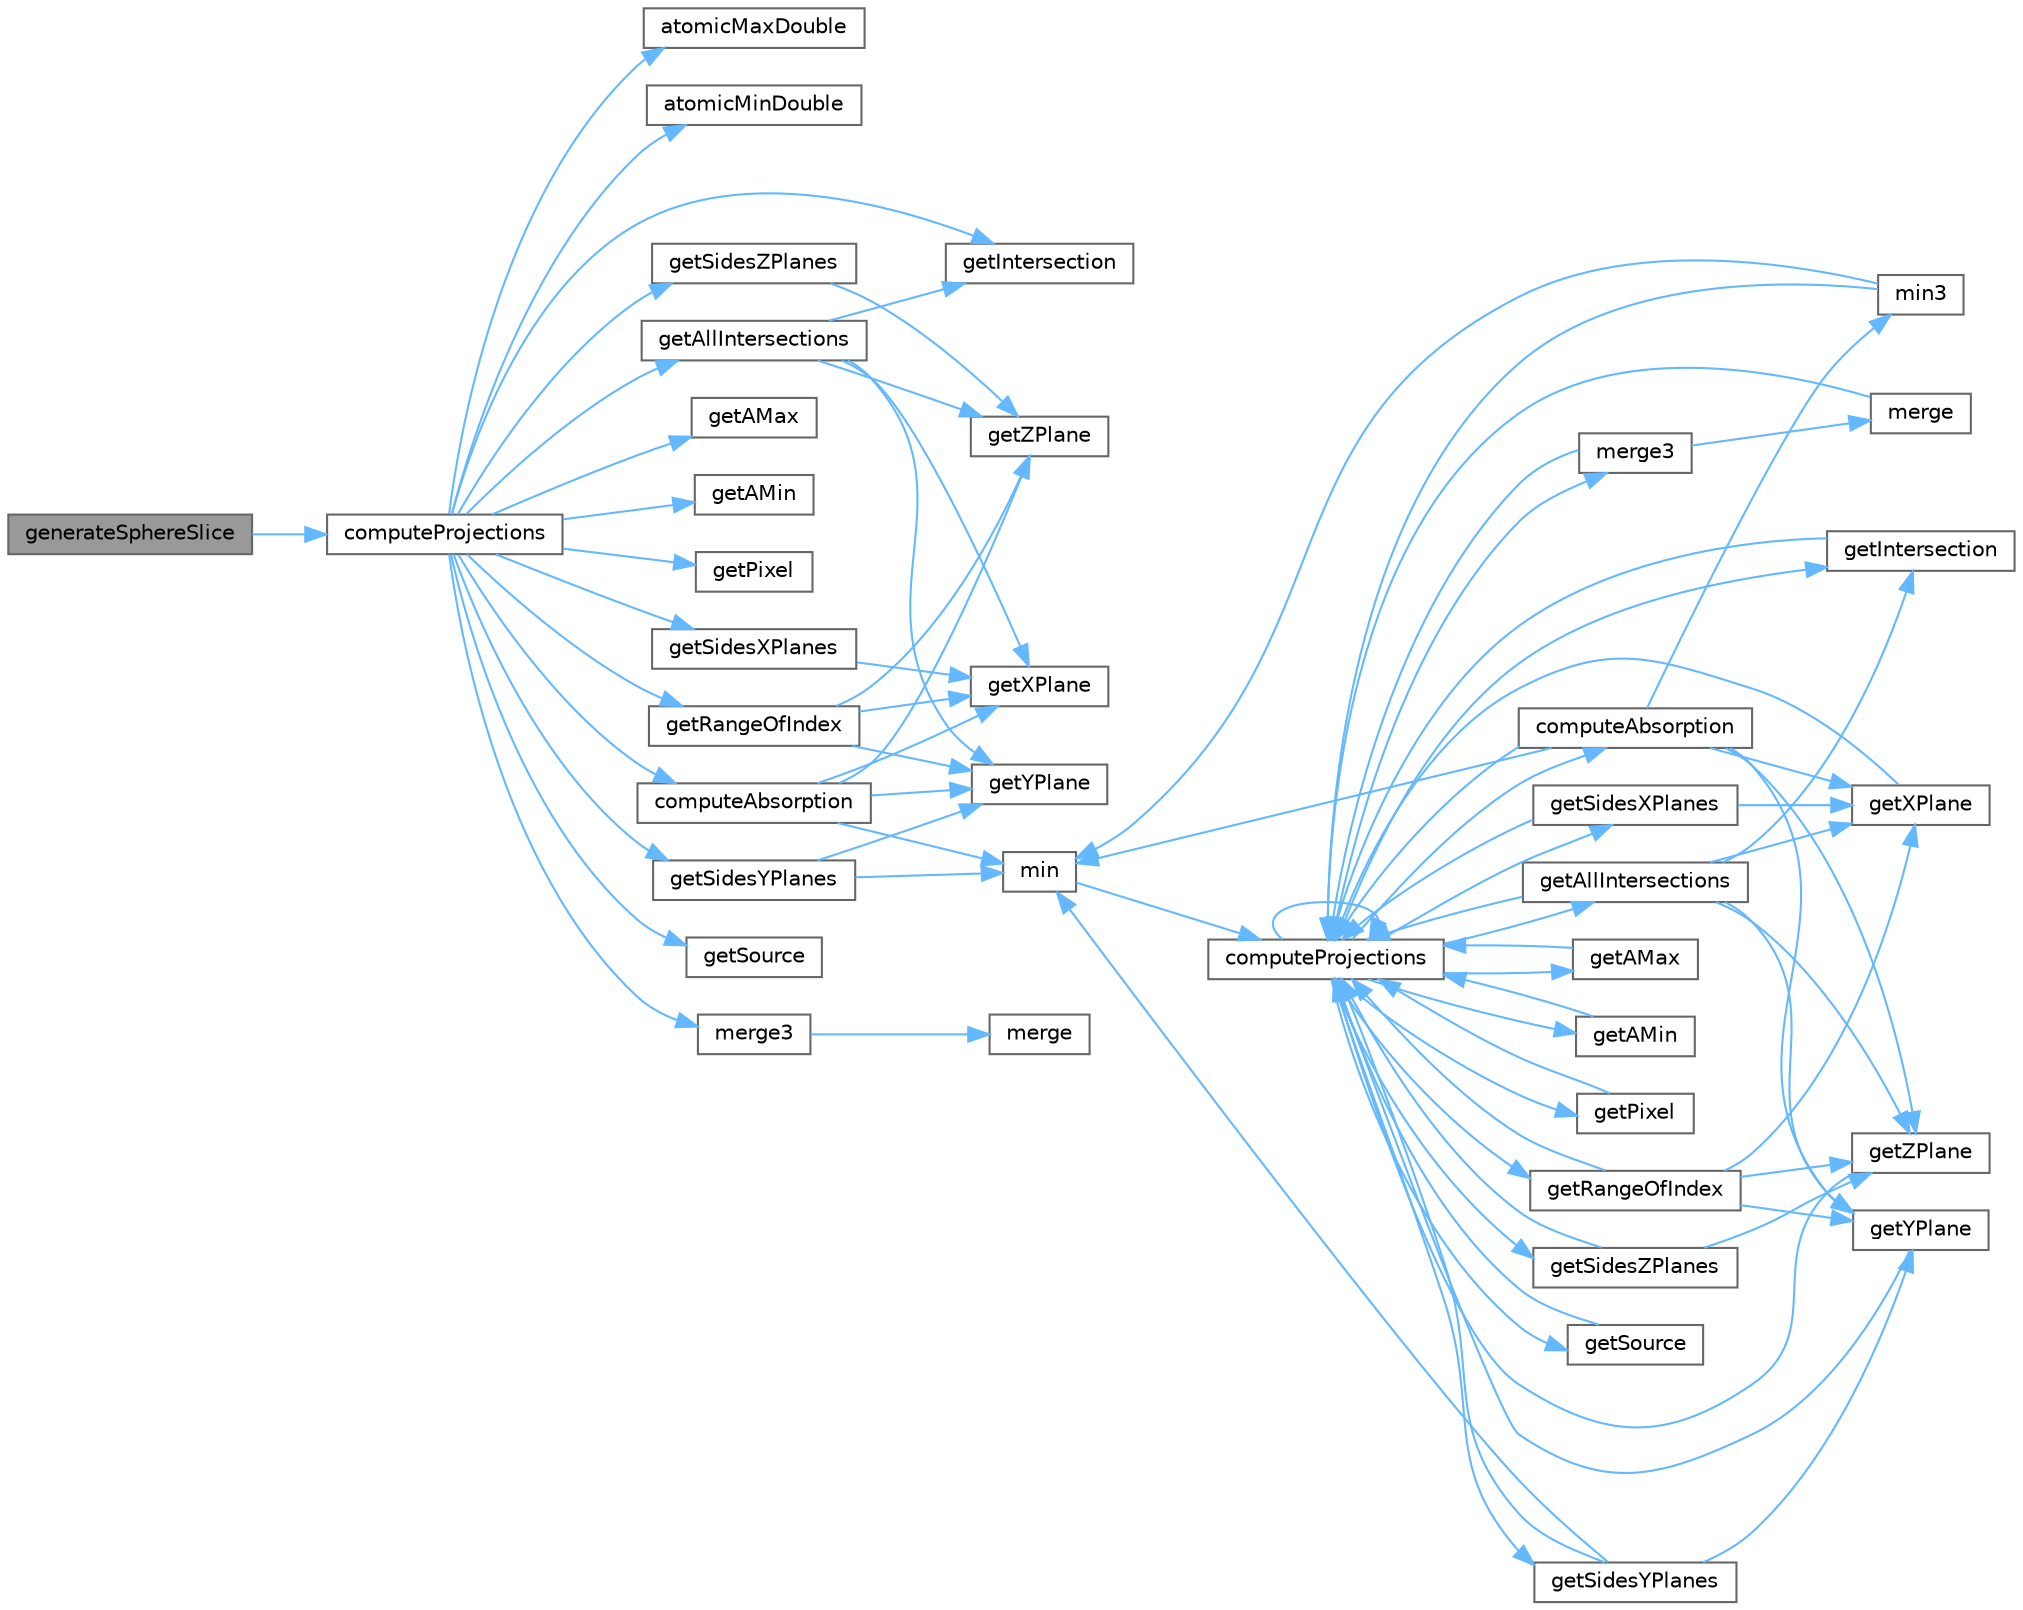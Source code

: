 digraph "generateSphereSlice"
{
 // LATEX_PDF_SIZE
  bgcolor="transparent";
  edge [fontname=Helvetica,fontsize=10,labelfontname=Helvetica,labelfontsize=10];
  node [fontname=Helvetica,fontsize=10,shape=box,height=0.2,width=0.4];
  rankdir="LR";
  Node1 [id="Node000001",label="generateSphereSlice",height=0.2,width=0.4,color="gray40", fillcolor="grey60", style="filled", fontcolor="black",tooltip="Generates a sub-section of a solid spherical object given its diameter."];
  Node1 -> Node2 [id="edge1_Node000001_Node000002",color="steelblue1",style="solid",tooltip=" "];
  Node2 [id="Node000002",label="computeProjections",height=0.2,width=0.4,color="grey40", fillcolor="white", style="filled",URL="$cuda-projection_8cu.html#a0fe2179fc4d60666b24402053c4fb3e3",tooltip="Computes the projection of a sub-section of the object into the detector for each source position on ..."];
  Node2 -> Node3 [id="edge2_Node000002_Node000003",color="steelblue1",style="solid",tooltip=" "];
  Node3 [id="Node000003",label="atomicMaxDouble",height=0.2,width=0.4,color="grey40", fillcolor="white", style="filled",URL="$cuda-projection_8cu.html#a3fd79c0584c62772fe1d567661aa0027",tooltip="Atomically sets addr value to value if it is greater."];
  Node2 -> Node4 [id="edge3_Node000002_Node000004",color="steelblue1",style="solid",tooltip=" "];
  Node4 [id="Node000004",label="atomicMinDouble",height=0.2,width=0.4,color="grey40", fillcolor="white", style="filled",URL="$cuda-projection_8cu.html#af64aeee4fe94fa937cbce91f5d34890d",tooltip="Atomically sets addr value to value if it is lower."];
  Node2 -> Node5 [id="edge4_Node000002_Node000005",color="steelblue1",style="solid",tooltip=" "];
  Node5 [id="Node000005",label="computeAbsorption",height=0.2,width=0.4,color="grey40", fillcolor="white", style="filled",URL="$cuda-projection_8cu.html#a86c152fa93089970e65e0aa8288f2cd4",tooltip="Computes the projection attenuation of the radiological path of a ray."];
  Node5 -> Node6 [id="edge5_Node000005_Node000006",color="steelblue1",style="solid",tooltip=" "];
  Node6 [id="Node000006",label="getXPlane",height=0.2,width=0.4,color="grey40", fillcolor="white", style="filled",URL="$cuda-projection_8cu.html#aa71204182baf78f56be2c28c0e885d97",tooltip="Computes the coordinate of a plane parallel relative to the YZ plane."];
  Node5 -> Node7 [id="edge6_Node000005_Node000007",color="steelblue1",style="solid",tooltip=" "];
  Node7 [id="Node000007",label="getYPlane",height=0.2,width=0.4,color="grey40", fillcolor="white", style="filled",URL="$cuda-projection_8cu.html#a9c4b397a7a49b711b4454349dbdde4ec",tooltip="Computes the coordinate of a plane parallel relative to the XZ plane."];
  Node5 -> Node8 [id="edge7_Node000005_Node000008",color="steelblue1",style="solid",tooltip=" "];
  Node8 [id="Node000008",label="getZPlane",height=0.2,width=0.4,color="grey40", fillcolor="white", style="filled",URL="$cuda-projection_8cu.html#a95748e2db982494ed58f55796f63767f",tooltip="Computes the coordinate of a plane parallel relative to the XY plane."];
  Node5 -> Node9 [id="edge8_Node000005_Node000009",color="steelblue1",style="solid",tooltip=" "];
  Node9 [id="Node000009",label="min",height=0.2,width=0.4,color="grey40", fillcolor="white", style="filled",URL="$omp-projection_8c.html#abd8bbcfabb3ddef2ccaafb9928a37b95",tooltip="Computes the minimum value between a and b."];
  Node9 -> Node10 [id="edge9_Node000009_Node000010",color="steelblue1",style="solid",tooltip=" "];
  Node10 [id="Node000010",label="computeProjections",height=0.2,width=0.4,color="grey40", fillcolor="white", style="filled",URL="$omp-projection_8c.html#a91c1483b31c2632b85f0f2d08e4be10a",tooltip="Computes the projection of a sub-section of the object into the detector for each source position."];
  Node10 -> Node11 [id="edge10_Node000010_Node000011",color="steelblue1",style="solid",tooltip=" "];
  Node11 [id="Node000011",label="computeAbsorption",height=0.2,width=0.4,color="grey40", fillcolor="white", style="filled",URL="$omp-projection_8c.html#ae3cde07607db3e42464648645ab82a5d",tooltip="Computes the projection attenuation of the radiological path of a ray."];
  Node11 -> Node10 [id="edge11_Node000011_Node000010",color="steelblue1",style="solid",tooltip=" "];
  Node11 -> Node12 [id="edge12_Node000011_Node000012",color="steelblue1",style="solid",tooltip=" "];
  Node12 [id="Node000012",label="getXPlane",height=0.2,width=0.4,color="grey40", fillcolor="white", style="filled",URL="$omp-projection_8c.html#a62994646d9adde2ff95ca4428a069d9b",tooltip="Computes the coordinate of a plane parallel relative to the YZ plane."];
  Node12 -> Node10 [id="edge13_Node000012_Node000010",color="steelblue1",style="solid",tooltip=" "];
  Node11 -> Node13 [id="edge14_Node000011_Node000013",color="steelblue1",style="solid",tooltip=" "];
  Node13 [id="Node000013",label="getYPlane",height=0.2,width=0.4,color="grey40", fillcolor="white", style="filled",URL="$omp-projection_8c.html#aefc902c2cb6a15330e6fe28c9d2787c4",tooltip="Computes the coordinate of a plane parallel relative to the XZ plane."];
  Node13 -> Node10 [id="edge15_Node000013_Node000010",color="steelblue1",style="solid",tooltip=" "];
  Node11 -> Node14 [id="edge16_Node000011_Node000014",color="steelblue1",style="solid",tooltip=" "];
  Node14 [id="Node000014",label="getZPlane",height=0.2,width=0.4,color="grey40", fillcolor="white", style="filled",URL="$omp-projection_8c.html#a5543176b9f6cb0cf343a5ac1222f105c",tooltip="Computes the coordinate of a plane parallel relative to the XY plane."];
  Node14 -> Node10 [id="edge17_Node000014_Node000010",color="steelblue1",style="solid",tooltip=" "];
  Node11 -> Node9 [id="edge18_Node000011_Node000009",color="steelblue1",style="solid",tooltip=" "];
  Node11 -> Node15 [id="edge19_Node000011_Node000015",color="steelblue1",style="solid",tooltip=" "];
  Node15 [id="Node000015",label="min3",height=0.2,width=0.4,color="grey40", fillcolor="white", style="filled",URL="$omp-projection_8c.html#a242710ffc6c186821800ab581fc06174",tooltip="Computes the minimum value between a, b and c."];
  Node15 -> Node10 [id="edge20_Node000015_Node000010",color="steelblue1",style="solid",tooltip=" "];
  Node15 -> Node9 [id="edge21_Node000015_Node000009",color="steelblue1",style="solid",tooltip=" "];
  Node10 -> Node10 [id="edge22_Node000010_Node000010",color="steelblue1",style="solid",tooltip=" "];
  Node10 -> Node16 [id="edge23_Node000010_Node000016",color="steelblue1",style="solid",tooltip=" "];
  Node16 [id="Node000016",label="getAllIntersections",height=0.2,width=0.4,color="grey40", fillcolor="white", style="filled",URL="$omp-projection_8c.html#a5f51f5f74280e59e6dabea0ab4c2763b",tooltip="Computes the coordinates of the planes necessary to compute the intersections with the ray...."];
  Node16 -> Node10 [id="edge24_Node000016_Node000010",color="steelblue1",style="solid",tooltip=" "];
  Node16 -> Node17 [id="edge25_Node000016_Node000017",color="steelblue1",style="solid",tooltip=" "];
  Node17 [id="Node000017",label="getIntersection",height=0.2,width=0.4,color="grey40", fillcolor="white", style="filled",URL="$omp-projection_8c.html#a149a948293e53a037a1765c09ff71913",tooltip="Computes the the intersections between a ray and a set of planes."];
  Node17 -> Node10 [id="edge26_Node000017_Node000010",color="steelblue1",style="solid",tooltip=" "];
  Node16 -> Node12 [id="edge27_Node000016_Node000012",color="steelblue1",style="solid",tooltip=" "];
  Node16 -> Node13 [id="edge28_Node000016_Node000013",color="steelblue1",style="solid",tooltip=" "];
  Node16 -> Node14 [id="edge29_Node000016_Node000014",color="steelblue1",style="solid",tooltip=" "];
  Node10 -> Node18 [id="edge30_Node000010_Node000018",color="steelblue1",style="solid",tooltip=" "];
  Node18 [id="Node000018",label="getAMax",height=0.2,width=0.4,color="grey40", fillcolor="white", style="filled",URL="$omp-projection_8c.html#a285a0e4db4eb6abb181dd66dde16967d",tooltip="Computes the maximum parametric value a, representing the last intersection between ray and object."];
  Node18 -> Node10 [id="edge31_Node000018_Node000010",color="steelblue1",style="solid",tooltip=" "];
  Node10 -> Node19 [id="edge32_Node000010_Node000019",color="steelblue1",style="solid",tooltip=" "];
  Node19 [id="Node000019",label="getAMin",height=0.2,width=0.4,color="grey40", fillcolor="white", style="filled",URL="$omp-projection_8c.html#ab2c8fbc0bba7b91a3b9ffc8967ace715",tooltip="Computes the minimum parametric value a, representing the fist intersection between ray and object."];
  Node19 -> Node10 [id="edge33_Node000019_Node000010",color="steelblue1",style="solid",tooltip=" "];
  Node10 -> Node17 [id="edge34_Node000010_Node000017",color="steelblue1",style="solid",tooltip=" "];
  Node10 -> Node20 [id="edge35_Node000010_Node000020",color="steelblue1",style="solid",tooltip=" "];
  Node20 [id="Node000020",label="getPixel",height=0.2,width=0.4,color="grey40", fillcolor="white", style="filled",URL="$omp-projection_8c.html#a317aa107523bef48ac57d23d5efb84b0",tooltip="Retrieves the cartesian coordinates of a unit of the detector."];
  Node20 -> Node10 [id="edge36_Node000020_Node000010",color="steelblue1",style="solid",tooltip=" "];
  Node10 -> Node21 [id="edge37_Node000010_Node000021",color="steelblue1",style="solid",tooltip=" "];
  Node21 [id="Node000021",label="getRangeOfIndex",height=0.2,width=0.4,color="grey40", fillcolor="white", style="filled",URL="$omp-projection_8c.html#a92b78df62ad30990062a3e28546383ff",tooltip="Retrieves the range of parametric values of the planes."];
  Node21 -> Node10 [id="edge38_Node000021_Node000010",color="steelblue1",style="solid",tooltip=" "];
  Node21 -> Node12 [id="edge39_Node000021_Node000012",color="steelblue1",style="solid",tooltip=" "];
  Node21 -> Node13 [id="edge40_Node000021_Node000013",color="steelblue1",style="solid",tooltip=" "];
  Node21 -> Node14 [id="edge41_Node000021_Node000014",color="steelblue1",style="solid",tooltip=" "];
  Node10 -> Node22 [id="edge42_Node000010_Node000022",color="steelblue1",style="solid",tooltip=" "];
  Node22 [id="Node000022",label="getSidesXPlanes",height=0.2,width=0.4,color="grey40", fillcolor="white", style="filled",URL="$omp-projection_8c.html#a73161354b820cd053340e3c34ce89deb",tooltip="Computes a coordinate of the two planes of the object's sides orthogonal to the x axis."];
  Node22 -> Node10 [id="edge43_Node000022_Node000010",color="steelblue1",style="solid",tooltip=" "];
  Node22 -> Node12 [id="edge44_Node000022_Node000012",color="steelblue1",style="solid",tooltip=" "];
  Node10 -> Node23 [id="edge45_Node000010_Node000023",color="steelblue1",style="solid",tooltip=" "];
  Node23 [id="Node000023",label="getSidesYPlanes",height=0.2,width=0.4,color="grey40", fillcolor="white", style="filled",URL="$omp-projection_8c.html#ab15a86e6f3f3dea877a3b26c27057cad",tooltip="Computes a coordinate of the two planes of the object's sides orthogonal to the y axis."];
  Node23 -> Node10 [id="edge46_Node000023_Node000010",color="steelblue1",style="solid",tooltip=" "];
  Node23 -> Node13 [id="edge47_Node000023_Node000013",color="steelblue1",style="solid",tooltip=" "];
  Node23 -> Node9 [id="edge48_Node000023_Node000009",color="steelblue1",style="solid",tooltip=" "];
  Node10 -> Node24 [id="edge49_Node000010_Node000024",color="steelblue1",style="solid",tooltip=" "];
  Node24 [id="Node000024",label="getSidesZPlanes",height=0.2,width=0.4,color="grey40", fillcolor="white", style="filled",URL="$omp-projection_8c.html#a3505bc3d55ded9158d98b4571924fc7b",tooltip="Computes a coordinate of the two planes of the object's sides orthogonal to the z axis."];
  Node24 -> Node10 [id="edge50_Node000024_Node000010",color="steelblue1",style="solid",tooltip=" "];
  Node24 -> Node14 [id="edge51_Node000024_Node000014",color="steelblue1",style="solid",tooltip=" "];
  Node10 -> Node25 [id="edge52_Node000010_Node000025",color="steelblue1",style="solid",tooltip=" "];
  Node25 [id="Node000025",label="getSource",height=0.2,width=0.4,color="grey40", fillcolor="white", style="filled",URL="$omp-projection_8c.html#a35b227d2c53e8ecd95c97ccdea905846",tooltip="Retrieves the cartesian coordinates of the source."];
  Node25 -> Node10 [id="edge53_Node000025_Node000010",color="steelblue1",style="solid",tooltip=" "];
  Node10 -> Node26 [id="edge54_Node000010_Node000026",color="steelblue1",style="solid",tooltip=" "];
  Node26 [id="Node000026",label="merge3",height=0.2,width=0.4,color="grey40", fillcolor="white", style="filled",URL="$omp-projection_8c.html#a8cf884d6fd46566644a22199397575d1",tooltip="Merges three sorted arrays into one single sorted array."];
  Node26 -> Node10 [id="edge55_Node000026_Node000010",color="steelblue1",style="solid",tooltip=" "];
  Node26 -> Node27 [id="edge56_Node000026_Node000027",color="steelblue1",style="solid",tooltip=" "];
  Node27 [id="Node000027",label="merge",height=0.2,width=0.4,color="grey40", fillcolor="white", style="filled",URL="$omp-projection_8c.html#af9298b6d30c4c2dd6463bbb435a18863",tooltip="Merges two sorted arrays into one single sorted array."];
  Node27 -> Node10 [id="edge57_Node000027_Node000010",color="steelblue1",style="solid",tooltip=" "];
  Node2 -> Node28 [id="edge58_Node000002_Node000028",color="steelblue1",style="solid",tooltip=" "];
  Node28 [id="Node000028",label="getAllIntersections",height=0.2,width=0.4,color="grey40", fillcolor="white", style="filled",URL="$cuda-projection_8cu.html#a50f01ebb23a5a11e0415848289a4671a",tooltip="Computes the coordinates of the planes necessary to compute the intersections with the ray...."];
  Node28 -> Node29 [id="edge59_Node000028_Node000029",color="steelblue1",style="solid",tooltip=" "];
  Node29 [id="Node000029",label="getIntersection",height=0.2,width=0.4,color="grey40", fillcolor="white", style="filled",URL="$cuda-projection_8cu.html#a365207302d4241079acaa1e4a4fe436a",tooltip="Computes the the intersections between a ray and a set of planes."];
  Node28 -> Node6 [id="edge60_Node000028_Node000006",color="steelblue1",style="solid",tooltip=" "];
  Node28 -> Node7 [id="edge61_Node000028_Node000007",color="steelblue1",style="solid",tooltip=" "];
  Node28 -> Node8 [id="edge62_Node000028_Node000008",color="steelblue1",style="solid",tooltip=" "];
  Node2 -> Node30 [id="edge63_Node000002_Node000030",color="steelblue1",style="solid",tooltip=" "];
  Node30 [id="Node000030",label="getAMax",height=0.2,width=0.4,color="grey40", fillcolor="white", style="filled",URL="$cuda-projection_8cu.html#a0b492e4d9766ca0aecb27a2309cedd82",tooltip="Computes the maximum parametric value a, representing the last intersection between ray and object."];
  Node2 -> Node31 [id="edge64_Node000002_Node000031",color="steelblue1",style="solid",tooltip=" "];
  Node31 [id="Node000031",label="getAMin",height=0.2,width=0.4,color="grey40", fillcolor="white", style="filled",URL="$cuda-projection_8cu.html#ab564f003c08f9d99df3a58154f713d86",tooltip="Computes the minimum parametric value a, representing the fist intersection between ray and object."];
  Node2 -> Node29 [id="edge65_Node000002_Node000029",color="steelblue1",style="solid",tooltip=" "];
  Node2 -> Node32 [id="edge66_Node000002_Node000032",color="steelblue1",style="solid",tooltip=" "];
  Node32 [id="Node000032",label="getPixel",height=0.2,width=0.4,color="grey40", fillcolor="white", style="filled",URL="$cuda-projection_8cu.html#ad75bada33863f5db8c25c0558f63139a",tooltip="Retrieves the cartesian coordinates of a unit of the detector."];
  Node2 -> Node33 [id="edge67_Node000002_Node000033",color="steelblue1",style="solid",tooltip=" "];
  Node33 [id="Node000033",label="getRangeOfIndex",height=0.2,width=0.4,color="grey40", fillcolor="white", style="filled",URL="$cuda-projection_8cu.html#ab2563934c69e461c3a8ba90e0ab118e2",tooltip="Retrieves the range of parametric values of the planes."];
  Node33 -> Node6 [id="edge68_Node000033_Node000006",color="steelblue1",style="solid",tooltip=" "];
  Node33 -> Node7 [id="edge69_Node000033_Node000007",color="steelblue1",style="solid",tooltip=" "];
  Node33 -> Node8 [id="edge70_Node000033_Node000008",color="steelblue1",style="solid",tooltip=" "];
  Node2 -> Node34 [id="edge71_Node000002_Node000034",color="steelblue1",style="solid",tooltip=" "];
  Node34 [id="Node000034",label="getSidesXPlanes",height=0.2,width=0.4,color="grey40", fillcolor="white", style="filled",URL="$cuda-projection_8cu.html#a9679628dbb6a5a86eef0ed7113779866",tooltip="Computes a coordinate of the two planes of the object's sides orthogonal to the x axis."];
  Node34 -> Node6 [id="edge72_Node000034_Node000006",color="steelblue1",style="solid",tooltip=" "];
  Node2 -> Node35 [id="edge73_Node000002_Node000035",color="steelblue1",style="solid",tooltip=" "];
  Node35 [id="Node000035",label="getSidesYPlanes",height=0.2,width=0.4,color="grey40", fillcolor="white", style="filled",URL="$cuda-projection_8cu.html#a9e6685e4908ebe3f8b31594802077550",tooltip="Computes a coordinate of the two planes of the object's sides orthogonal to the y axis."];
  Node35 -> Node7 [id="edge74_Node000035_Node000007",color="steelblue1",style="solid",tooltip=" "];
  Node35 -> Node9 [id="edge75_Node000035_Node000009",color="steelblue1",style="solid",tooltip=" "];
  Node2 -> Node36 [id="edge76_Node000002_Node000036",color="steelblue1",style="solid",tooltip=" "];
  Node36 [id="Node000036",label="getSidesZPlanes",height=0.2,width=0.4,color="grey40", fillcolor="white", style="filled",URL="$cuda-projection_8cu.html#a9ab6bf86dca446ff347d134f29fcd4ff",tooltip="Computes a coordinate of the two planes of the object's sides orthogonal to the z axis."];
  Node36 -> Node8 [id="edge77_Node000036_Node000008",color="steelblue1",style="solid",tooltip=" "];
  Node2 -> Node37 [id="edge78_Node000002_Node000037",color="steelblue1",style="solid",tooltip=" "];
  Node37 [id="Node000037",label="getSource",height=0.2,width=0.4,color="grey40", fillcolor="white", style="filled",URL="$cuda-projection_8cu.html#aed6bba963f1f5414e1b45d465a3e81bf",tooltip="Retrieves the cartesian coordinates of the source."];
  Node2 -> Node38 [id="edge79_Node000002_Node000038",color="steelblue1",style="solid",tooltip=" "];
  Node38 [id="Node000038",label="merge3",height=0.2,width=0.4,color="grey40", fillcolor="white", style="filled",URL="$cuda-projection_8cu.html#ab99297fbf84a168273c1ad59722db520",tooltip="Merges three sorted arrays into one single sorted array."];
  Node38 -> Node39 [id="edge80_Node000038_Node000039",color="steelblue1",style="solid",tooltip=" "];
  Node39 [id="Node000039",label="merge",height=0.2,width=0.4,color="grey40", fillcolor="white", style="filled",URL="$cuda-projection_8cu.html#a50349fb3c229827224d1ecba795bc47c",tooltip="Merges two sorted arrays into one single sorted array."];
}
